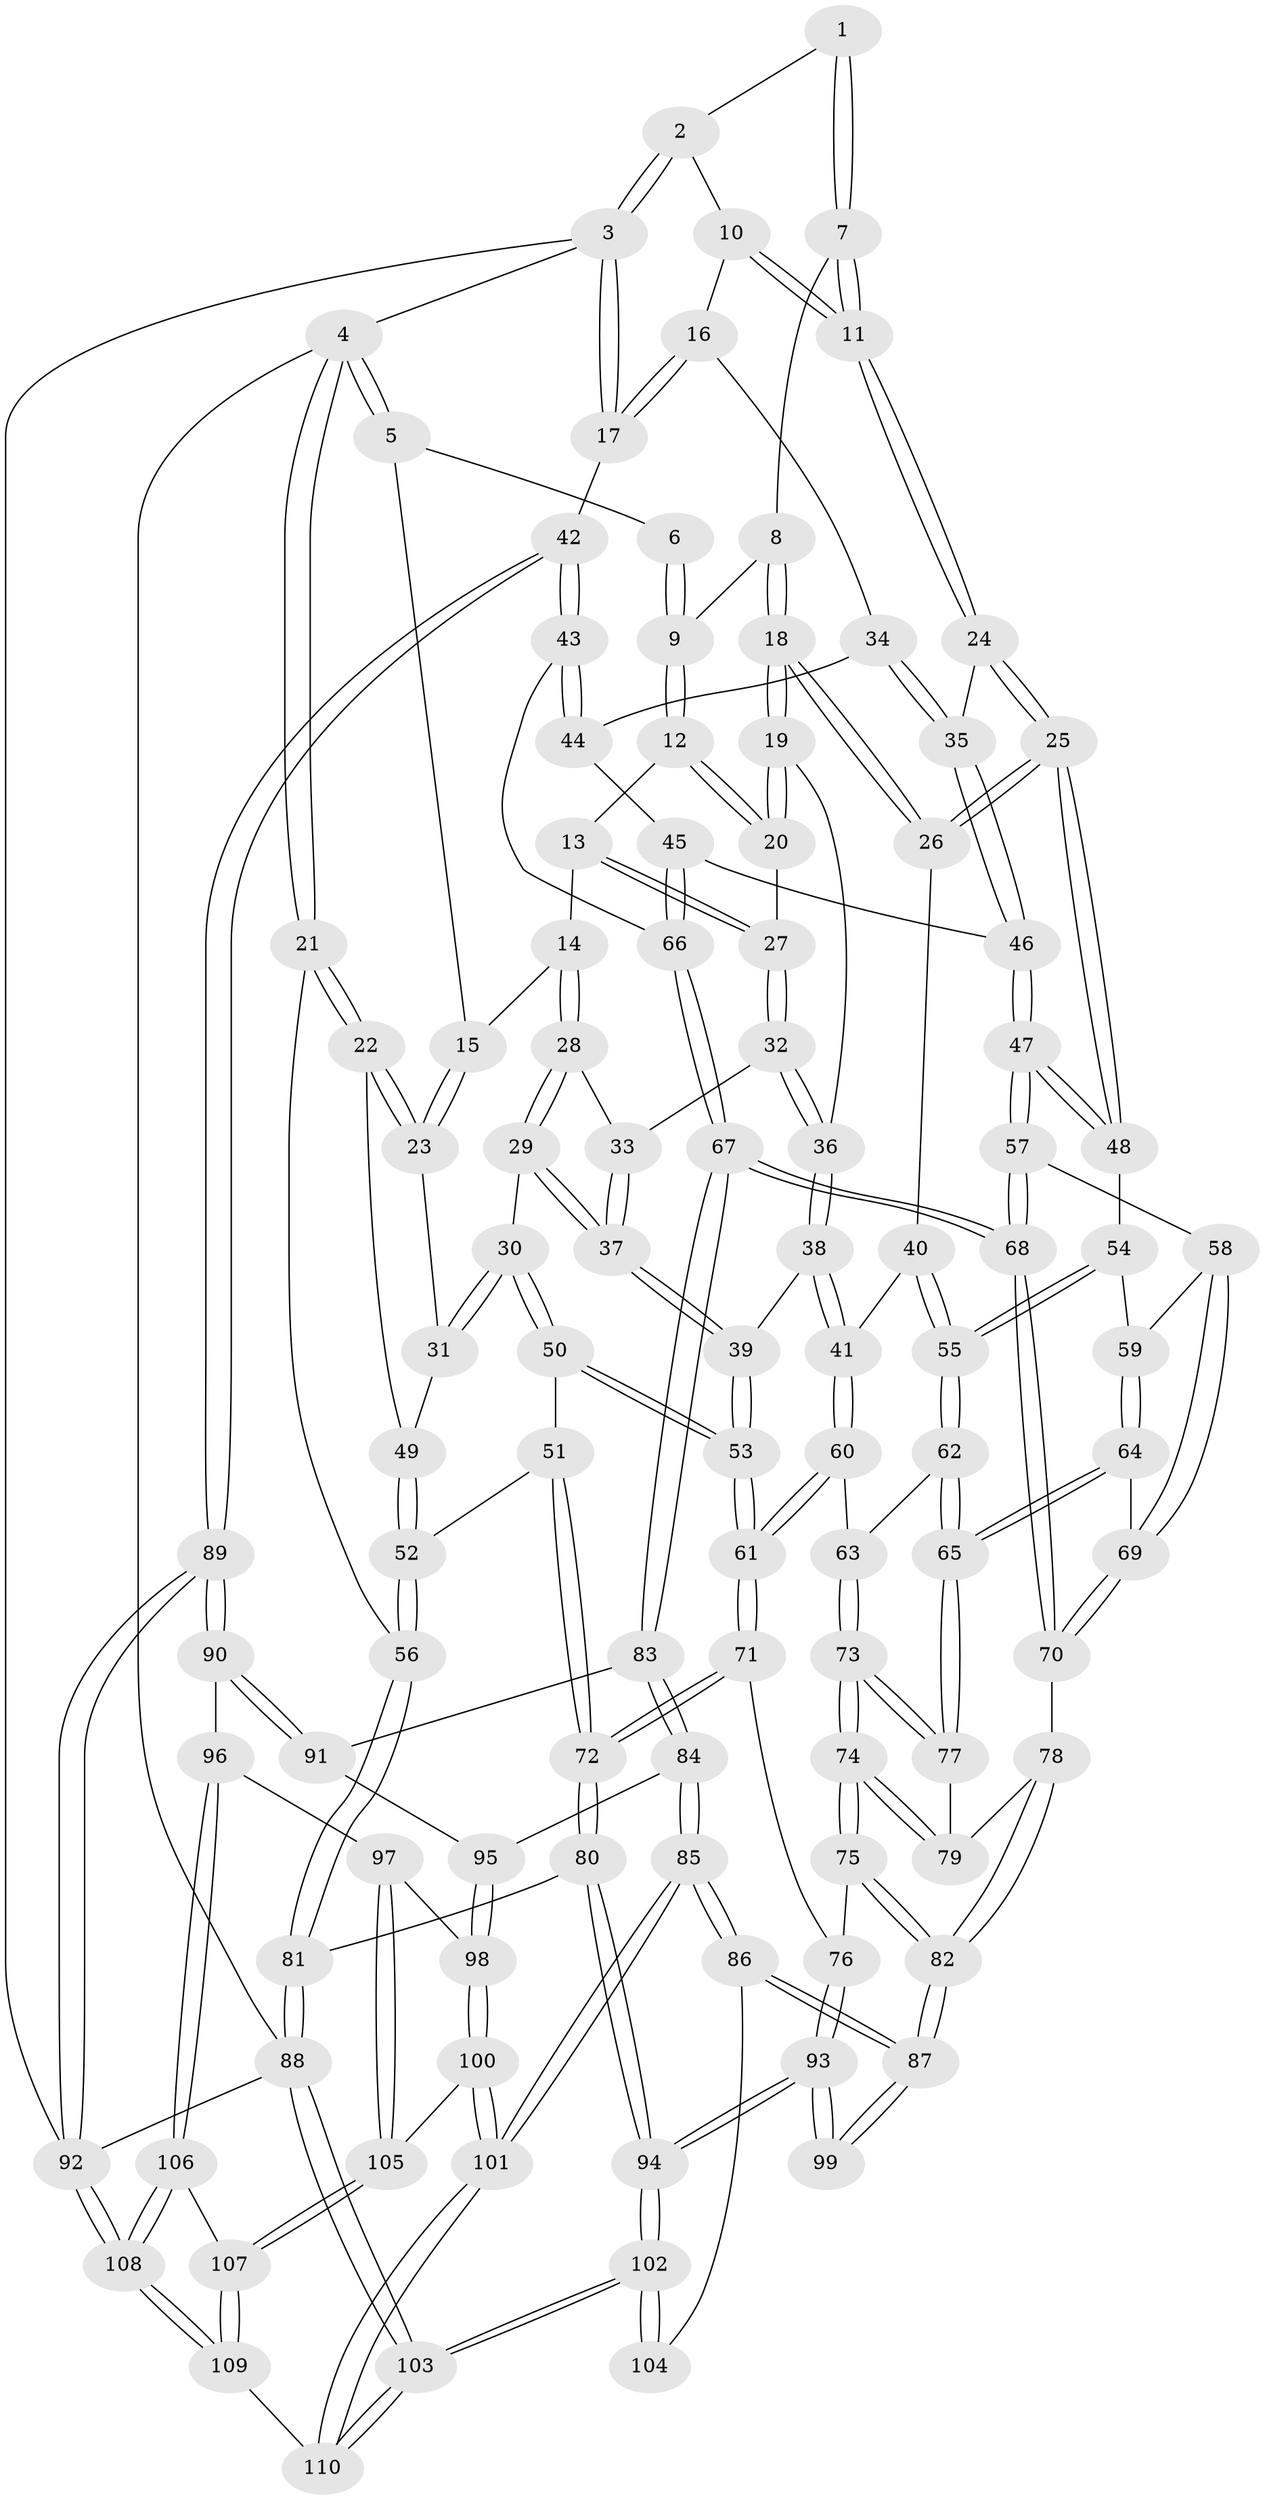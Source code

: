 // coarse degree distribution, {3: 0.4318181818181818, 5: 0.1590909090909091, 4: 0.3409090909090909, 2: 0.06818181818181818}
// Generated by graph-tools (version 1.1) at 2025/54/03/04/25 22:54:47]
// undirected, 110 vertices, 272 edges
graph export_dot {
  node [color=gray90,style=filled];
  1 [pos="+0.7054378416785189+0"];
  2 [pos="+0.9130261270982724+0"];
  3 [pos="+1+0"];
  4 [pos="+0+0"];
  5 [pos="+0.24398047827910502+0"];
  6 [pos="+0.49177531766542243+0"];
  7 [pos="+0.7085601071106715+0"];
  8 [pos="+0.5174670791764825+0.06474006142803655"];
  9 [pos="+0.4921198278944746+0.0429658635708024"];
  10 [pos="+0.9177788922826293+0.03245246535465476"];
  11 [pos="+0.7196675849279702+0"];
  12 [pos="+0.4125214587470213+0.06329284257122603"];
  13 [pos="+0.3386215611220707+0.031281296515254395"];
  14 [pos="+0.28926182794707334+0"];
  15 [pos="+0.24217730759661904+0"];
  16 [pos="+0.9413626542648714+0.07831172946514277"];
  17 [pos="+1+0.07323345178206077"];
  18 [pos="+0.5370623827549096+0.16327601146521878"];
  19 [pos="+0.45227540988174364+0.14478243642874455"];
  20 [pos="+0.44694451683524666+0.13788143760093724"];
  21 [pos="+0+0.039391433118502704"];
  22 [pos="+0+0.051532749936482096"];
  23 [pos="+0.11891055788088628+0.07083524935263884"];
  24 [pos="+0.7266459608949146+0.08173562432449337"];
  25 [pos="+0.6315755615122903+0.19267638046940416"];
  26 [pos="+0.5558458972540934+0.1822318229638888"];
  27 [pos="+0.36184793254657177+0.13323956784916924"];
  28 [pos="+0.2666010330267217+0.13706643511567762"];
  29 [pos="+0.2520146213444639+0.17745839686723203"];
  30 [pos="+0.16654439551561473+0.19211149893563934"];
  31 [pos="+0.11926451759766461+0.16133970613915613"];
  32 [pos="+0.36005757003113104+0.1561717744115886"];
  33 [pos="+0.3561952049826998+0.16117519359164068"];
  34 [pos="+0.8695894488087916+0.13244570371163744"];
  35 [pos="+0.7990750123383122+0.12650053580651205"];
  36 [pos="+0.4177784324959582+0.17556352086170876"];
  37 [pos="+0.32215302317598077+0.255982363553201"];
  38 [pos="+0.39538083691736764+0.2816388675881895"];
  39 [pos="+0.3267059871856675+0.2685360427788259"];
  40 [pos="+0.5294126419933016+0.20966515110081152"];
  41 [pos="+0.4215756812793453+0.2965245571792232"];
  42 [pos="+1+0.37973815479553813"];
  43 [pos="+1+0.3790972745971679"];
  44 [pos="+0.8885415022935738+0.15845605205608793"];
  45 [pos="+0.852886282824221+0.30895304813557745"];
  46 [pos="+0.8200866262486909+0.30364478352474106"];
  47 [pos="+0.8011919742277644+0.3117948363705182"];
  48 [pos="+0.6365486145896225+0.20982078858929817"];
  49 [pos="+0.10826095710092648+0.16893536393572753"];
  50 [pos="+0.192038418006775+0.35260888733840845"];
  51 [pos="+0.19175307233523745+0.3526526338596993"];
  52 [pos="+0+0.35887545523715614"];
  53 [pos="+0.22690348940684507+0.3648614788453072"];
  54 [pos="+0.6283059309089766+0.2899264171990726"];
  55 [pos="+0.5347159040850438+0.36681575484878504"];
  56 [pos="+0+0.38057316336151387"];
  57 [pos="+0.7752671018759734+0.3487226150273723"];
  58 [pos="+0.720929200484464+0.3589679203515819"];
  59 [pos="+0.6557225932274368+0.3362258752316186"];
  60 [pos="+0.45212375096764856+0.37051765043793894"];
  61 [pos="+0.2999444527701697+0.5136157769615075"];
  62 [pos="+0.5121206772482624+0.39179854849379037"];
  63 [pos="+0.5052174207261831+0.3917189011403278"];
  64 [pos="+0.6405194861696243+0.40362858350858855"];
  65 [pos="+0.5688916550354984+0.4349506657291793"];
  66 [pos="+1+0.3847013460497014"];
  67 [pos="+0.8096003724789961+0.5454674497309538"];
  68 [pos="+0.7937283892050109+0.5356079845193331"];
  69 [pos="+0.6906713055592705+0.44004663593228893"];
  70 [pos="+0.7305188698032467+0.5235883518056745"];
  71 [pos="+0.29797636288928614+0.5696189138714247"];
  72 [pos="+0.06203891677857557+0.6075901782388319"];
  73 [pos="+0.4564141194595208+0.6055052833987484"];
  74 [pos="+0.44917946737685005+0.6215085155444312"];
  75 [pos="+0.4381092202633149+0.6417010881075512"];
  76 [pos="+0.30841763467659983+0.5806216170534175"];
  77 [pos="+0.577264303830861+0.46038485282601976"];
  78 [pos="+0.6679145846627028+0.5391171949187348"];
  79 [pos="+0.6111525244281739+0.4976180819592213"];
  80 [pos="+0.05693308474312553+0.6088821070191112"];
  81 [pos="+0+0.5545733687164253"];
  82 [pos="+0.5131776042203342+0.7304766239216074"];
  83 [pos="+0.8096850155970375+0.546238718049252"];
  84 [pos="+0.6769035980682241+0.7349991981954559"];
  85 [pos="+0.5574968261552067+0.8166024014599658"];
  86 [pos="+0.5545896656401564+0.8124459547912752"];
  87 [pos="+0.5153807842644842+0.7369010955528177"];
  88 [pos="+0+1"];
  89 [pos="+1+0.7365301818241438"];
  90 [pos="+1+0.755607333539985"];
  91 [pos="+0.8815073022401533+0.6903402644182567"];
  92 [pos="+1+1"];
  93 [pos="+0.23582217461394642+0.7931858865596457"];
  94 [pos="+0.16954184978382286+0.8717132396414995"];
  95 [pos="+0.8471324490434187+0.7221199472425887"];
  96 [pos="+0.9362120323361459+0.8493662975884487"];
  97 [pos="+0.8819444755196945+0.842637296694108"];
  98 [pos="+0.8137134601074492+0.8095979194769786"];
  99 [pos="+0.3111710514927739+0.7904810646502427"];
  100 [pos="+0.7681605372698603+0.8405642817462786"];
  101 [pos="+0.5647633124404287+0.8454595062285601"];
  102 [pos="+0.16318820351246943+0.9161112187884739"];
  103 [pos="+0.05393445026632537+1"];
  104 [pos="+0.336796912852162+0.8447409120326816"];
  105 [pos="+0.8215782937763455+0.9001979336085465"];
  106 [pos="+0.9053375820900719+0.9339890657947413"];
  107 [pos="+0.8255567528597874+0.909337092669113"];
  108 [pos="+1+1"];
  109 [pos="+0.6798762127158378+1"];
  110 [pos="+0.5429147353881307+1"];
  1 -- 2;
  1 -- 7;
  1 -- 7;
  2 -- 3;
  2 -- 3;
  2 -- 10;
  3 -- 4;
  3 -- 17;
  3 -- 17;
  3 -- 92;
  4 -- 5;
  4 -- 5;
  4 -- 21;
  4 -- 21;
  4 -- 88;
  5 -- 6;
  5 -- 15;
  6 -- 9;
  6 -- 9;
  7 -- 8;
  7 -- 11;
  7 -- 11;
  8 -- 9;
  8 -- 18;
  8 -- 18;
  9 -- 12;
  9 -- 12;
  10 -- 11;
  10 -- 11;
  10 -- 16;
  11 -- 24;
  11 -- 24;
  12 -- 13;
  12 -- 20;
  12 -- 20;
  13 -- 14;
  13 -- 27;
  13 -- 27;
  14 -- 15;
  14 -- 28;
  14 -- 28;
  15 -- 23;
  15 -- 23;
  16 -- 17;
  16 -- 17;
  16 -- 34;
  17 -- 42;
  18 -- 19;
  18 -- 19;
  18 -- 26;
  18 -- 26;
  19 -- 20;
  19 -- 20;
  19 -- 36;
  20 -- 27;
  21 -- 22;
  21 -- 22;
  21 -- 56;
  22 -- 23;
  22 -- 23;
  22 -- 49;
  23 -- 31;
  24 -- 25;
  24 -- 25;
  24 -- 35;
  25 -- 26;
  25 -- 26;
  25 -- 48;
  25 -- 48;
  26 -- 40;
  27 -- 32;
  27 -- 32;
  28 -- 29;
  28 -- 29;
  28 -- 33;
  29 -- 30;
  29 -- 37;
  29 -- 37;
  30 -- 31;
  30 -- 31;
  30 -- 50;
  30 -- 50;
  31 -- 49;
  32 -- 33;
  32 -- 36;
  32 -- 36;
  33 -- 37;
  33 -- 37;
  34 -- 35;
  34 -- 35;
  34 -- 44;
  35 -- 46;
  35 -- 46;
  36 -- 38;
  36 -- 38;
  37 -- 39;
  37 -- 39;
  38 -- 39;
  38 -- 41;
  38 -- 41;
  39 -- 53;
  39 -- 53;
  40 -- 41;
  40 -- 55;
  40 -- 55;
  41 -- 60;
  41 -- 60;
  42 -- 43;
  42 -- 43;
  42 -- 89;
  42 -- 89;
  43 -- 44;
  43 -- 44;
  43 -- 66;
  44 -- 45;
  45 -- 46;
  45 -- 66;
  45 -- 66;
  46 -- 47;
  46 -- 47;
  47 -- 48;
  47 -- 48;
  47 -- 57;
  47 -- 57;
  48 -- 54;
  49 -- 52;
  49 -- 52;
  50 -- 51;
  50 -- 53;
  50 -- 53;
  51 -- 52;
  51 -- 72;
  51 -- 72;
  52 -- 56;
  52 -- 56;
  53 -- 61;
  53 -- 61;
  54 -- 55;
  54 -- 55;
  54 -- 59;
  55 -- 62;
  55 -- 62;
  56 -- 81;
  56 -- 81;
  57 -- 58;
  57 -- 68;
  57 -- 68;
  58 -- 59;
  58 -- 69;
  58 -- 69;
  59 -- 64;
  59 -- 64;
  60 -- 61;
  60 -- 61;
  60 -- 63;
  61 -- 71;
  61 -- 71;
  62 -- 63;
  62 -- 65;
  62 -- 65;
  63 -- 73;
  63 -- 73;
  64 -- 65;
  64 -- 65;
  64 -- 69;
  65 -- 77;
  65 -- 77;
  66 -- 67;
  66 -- 67;
  67 -- 68;
  67 -- 68;
  67 -- 83;
  67 -- 83;
  68 -- 70;
  68 -- 70;
  69 -- 70;
  69 -- 70;
  70 -- 78;
  71 -- 72;
  71 -- 72;
  71 -- 76;
  72 -- 80;
  72 -- 80;
  73 -- 74;
  73 -- 74;
  73 -- 77;
  73 -- 77;
  74 -- 75;
  74 -- 75;
  74 -- 79;
  74 -- 79;
  75 -- 76;
  75 -- 82;
  75 -- 82;
  76 -- 93;
  76 -- 93;
  77 -- 79;
  78 -- 79;
  78 -- 82;
  78 -- 82;
  80 -- 81;
  80 -- 94;
  80 -- 94;
  81 -- 88;
  81 -- 88;
  82 -- 87;
  82 -- 87;
  83 -- 84;
  83 -- 84;
  83 -- 91;
  84 -- 85;
  84 -- 85;
  84 -- 95;
  85 -- 86;
  85 -- 86;
  85 -- 101;
  85 -- 101;
  86 -- 87;
  86 -- 87;
  86 -- 104;
  87 -- 99;
  87 -- 99;
  88 -- 103;
  88 -- 103;
  88 -- 92;
  89 -- 90;
  89 -- 90;
  89 -- 92;
  89 -- 92;
  90 -- 91;
  90 -- 91;
  90 -- 96;
  91 -- 95;
  92 -- 108;
  92 -- 108;
  93 -- 94;
  93 -- 94;
  93 -- 99;
  93 -- 99;
  94 -- 102;
  94 -- 102;
  95 -- 98;
  95 -- 98;
  96 -- 97;
  96 -- 106;
  96 -- 106;
  97 -- 98;
  97 -- 105;
  97 -- 105;
  98 -- 100;
  98 -- 100;
  100 -- 101;
  100 -- 101;
  100 -- 105;
  101 -- 110;
  101 -- 110;
  102 -- 103;
  102 -- 103;
  102 -- 104;
  102 -- 104;
  103 -- 110;
  103 -- 110;
  105 -- 107;
  105 -- 107;
  106 -- 107;
  106 -- 108;
  106 -- 108;
  107 -- 109;
  107 -- 109;
  108 -- 109;
  108 -- 109;
  109 -- 110;
}
